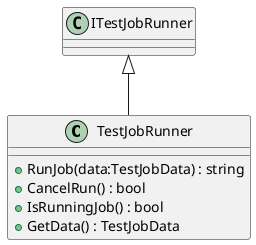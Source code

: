 @startuml
class TestJobRunner {
    + RunJob(data:TestJobData) : string
    + CancelRun() : bool
    + IsRunningJob() : bool
    + GetData() : TestJobData
}
ITestJobRunner <|-- TestJobRunner
@enduml
